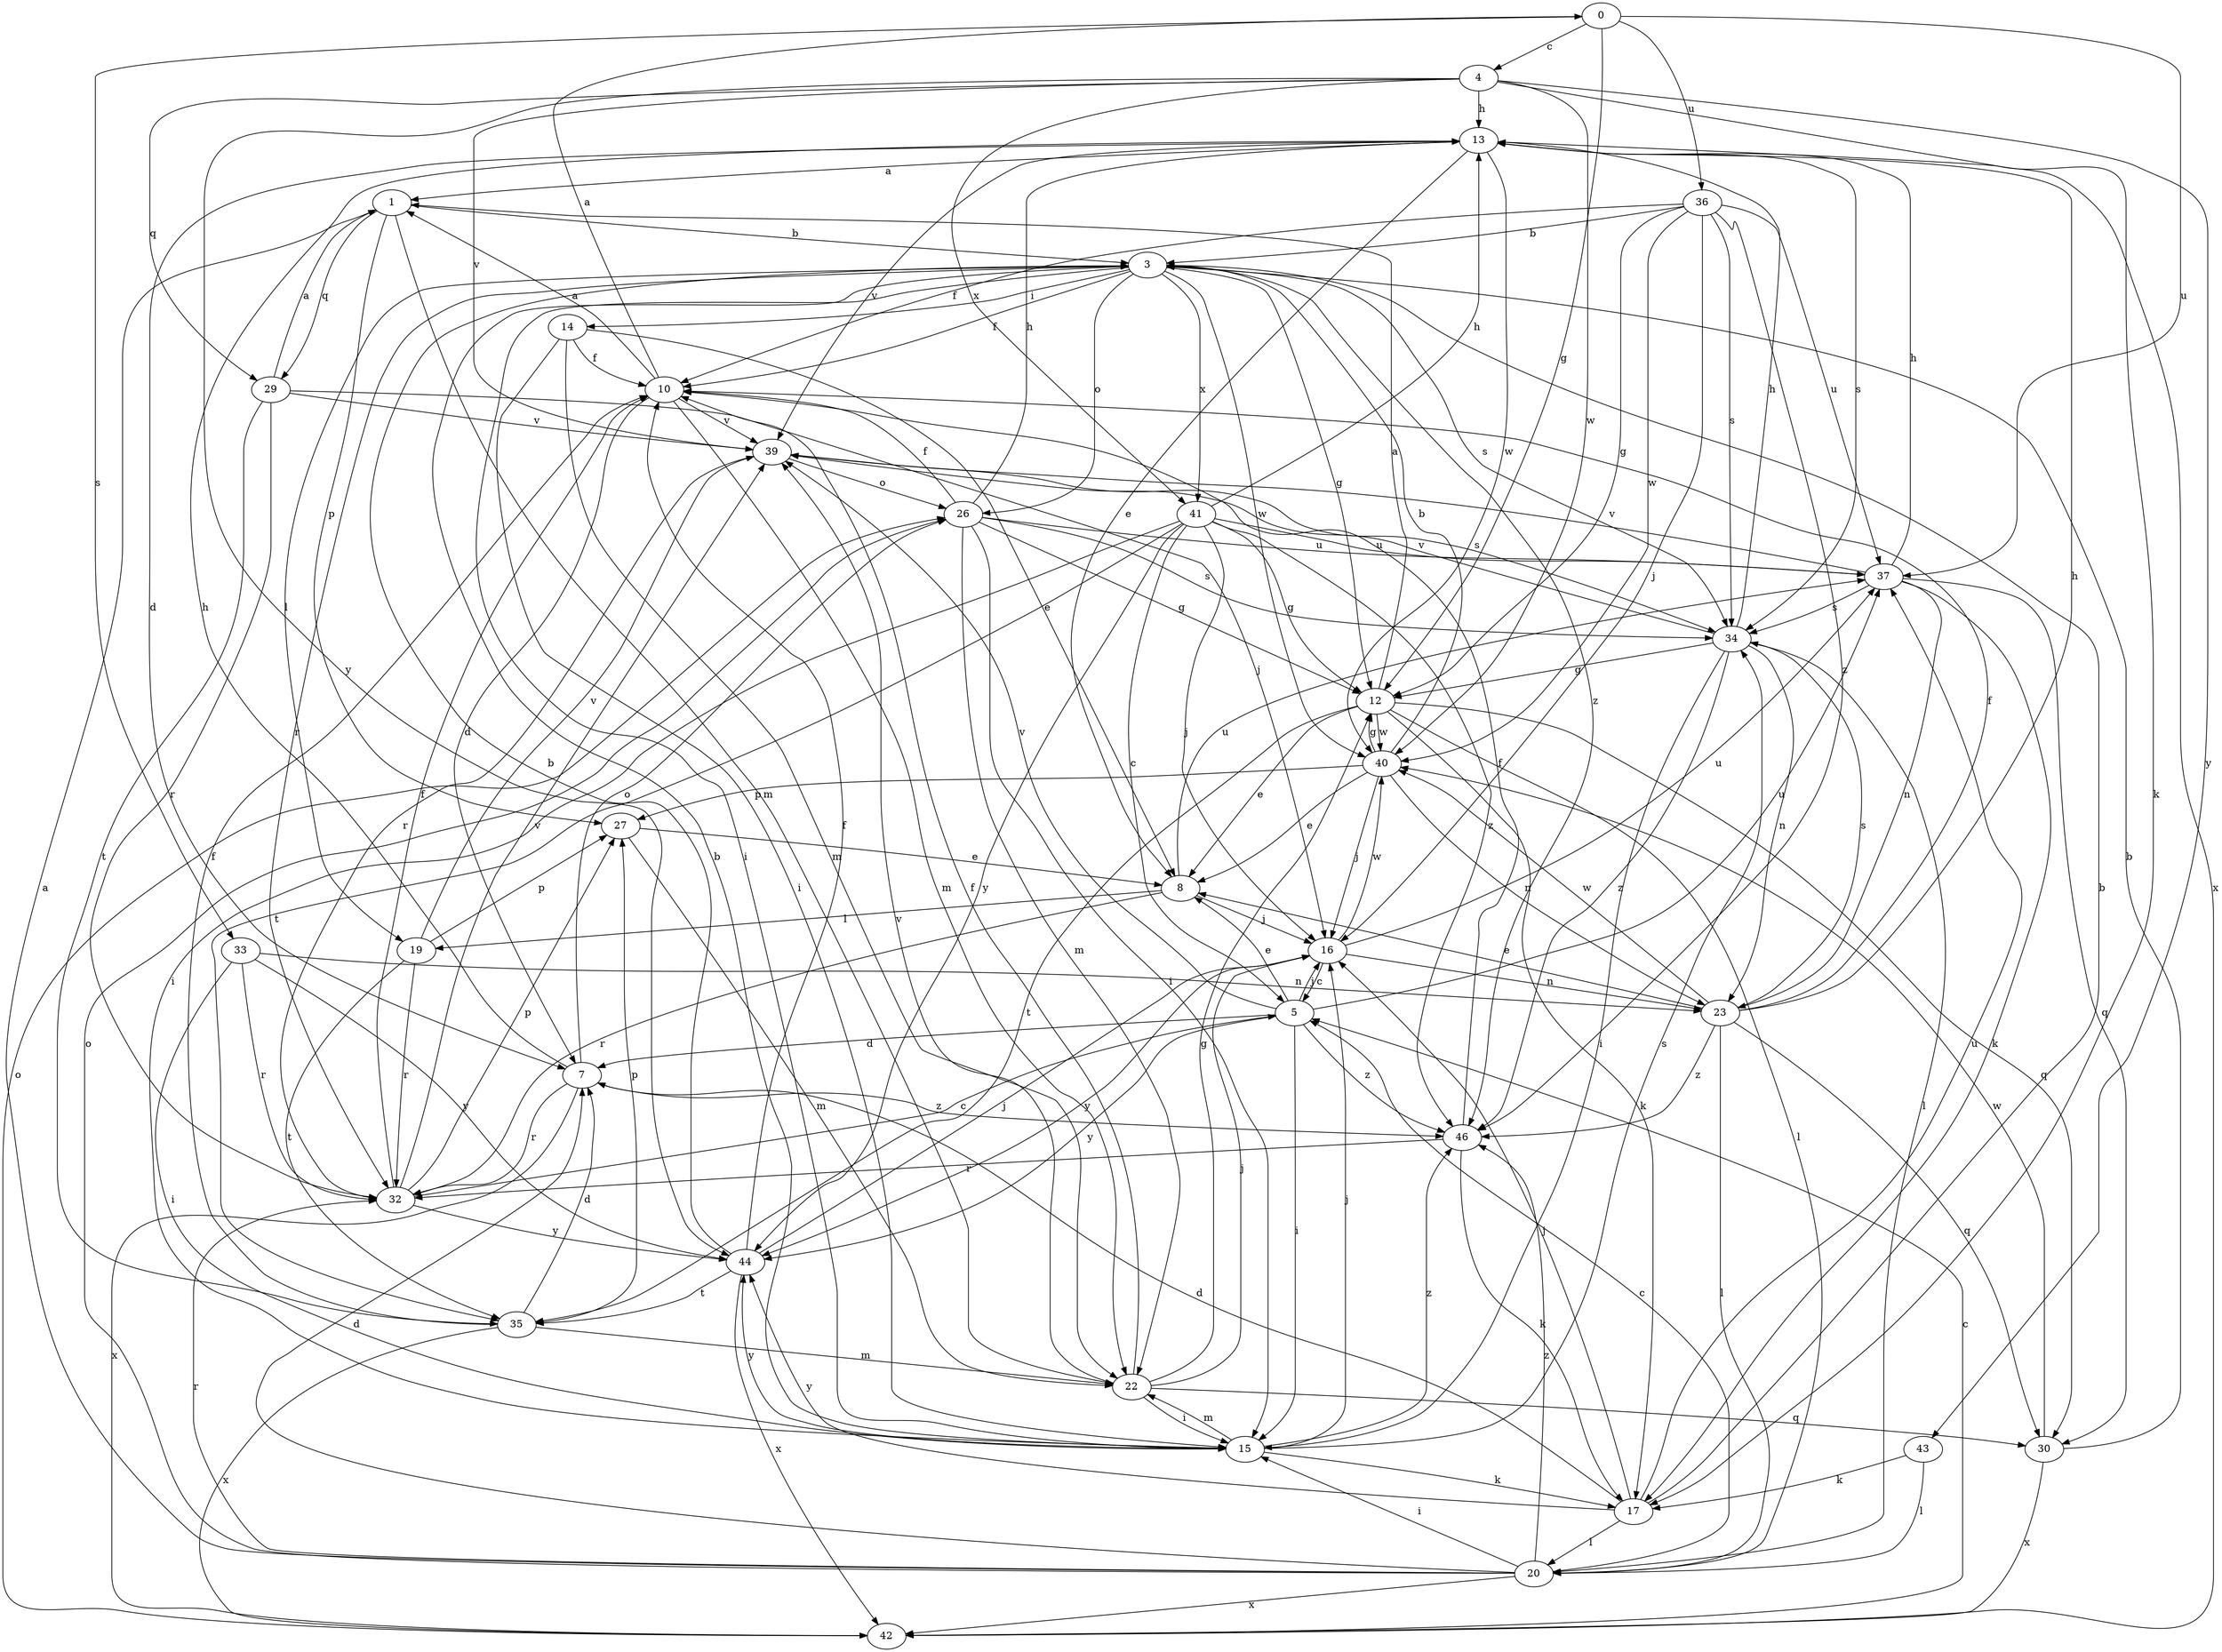 strict digraph  {
0;
1;
3;
4;
5;
7;
8;
10;
12;
13;
14;
15;
16;
17;
19;
20;
22;
23;
26;
27;
29;
30;
32;
33;
34;
35;
36;
37;
39;
40;
41;
42;
43;
44;
46;
0 -> 4  [label=c];
0 -> 12  [label=g];
0 -> 33  [label=s];
0 -> 36  [label=u];
0 -> 37  [label=u];
1 -> 3  [label=b];
1 -> 22  [label=m];
1 -> 27  [label=p];
1 -> 29  [label=q];
3 -> 10  [label=f];
3 -> 12  [label=g];
3 -> 14  [label=i];
3 -> 15  [label=i];
3 -> 19  [label=l];
3 -> 26  [label=o];
3 -> 32  [label=r];
3 -> 34  [label=s];
3 -> 40  [label=w];
3 -> 41  [label=x];
3 -> 46  [label=z];
4 -> 13  [label=h];
4 -> 17  [label=k];
4 -> 29  [label=q];
4 -> 39  [label=v];
4 -> 40  [label=w];
4 -> 41  [label=x];
4 -> 43  [label=y];
4 -> 44  [label=y];
5 -> 7  [label=d];
5 -> 8  [label=e];
5 -> 15  [label=i];
5 -> 16  [label=j];
5 -> 37  [label=u];
5 -> 39  [label=v];
5 -> 44  [label=y];
5 -> 46  [label=z];
7 -> 13  [label=h];
7 -> 26  [label=o];
7 -> 32  [label=r];
7 -> 42  [label=x];
7 -> 46  [label=z];
8 -> 16  [label=j];
8 -> 19  [label=l];
8 -> 32  [label=r];
8 -> 37  [label=u];
10 -> 0  [label=a];
10 -> 1  [label=a];
10 -> 7  [label=d];
10 -> 22  [label=m];
10 -> 39  [label=v];
12 -> 1  [label=a];
12 -> 8  [label=e];
12 -> 17  [label=k];
12 -> 20  [label=l];
12 -> 30  [label=q];
12 -> 35  [label=t];
12 -> 40  [label=w];
13 -> 1  [label=a];
13 -> 7  [label=d];
13 -> 8  [label=e];
13 -> 34  [label=s];
13 -> 39  [label=v];
13 -> 40  [label=w];
13 -> 42  [label=x];
14 -> 8  [label=e];
14 -> 10  [label=f];
14 -> 15  [label=i];
14 -> 22  [label=m];
15 -> 3  [label=b];
15 -> 16  [label=j];
15 -> 17  [label=k];
15 -> 22  [label=m];
15 -> 34  [label=s];
15 -> 44  [label=y];
15 -> 46  [label=z];
16 -> 5  [label=c];
16 -> 23  [label=n];
16 -> 37  [label=u];
16 -> 40  [label=w];
16 -> 44  [label=y];
17 -> 3  [label=b];
17 -> 7  [label=d];
17 -> 16  [label=j];
17 -> 20  [label=l];
17 -> 37  [label=u];
17 -> 44  [label=y];
19 -> 27  [label=p];
19 -> 32  [label=r];
19 -> 35  [label=t];
19 -> 39  [label=v];
20 -> 1  [label=a];
20 -> 5  [label=c];
20 -> 7  [label=d];
20 -> 15  [label=i];
20 -> 26  [label=o];
20 -> 32  [label=r];
20 -> 42  [label=x];
20 -> 46  [label=z];
22 -> 10  [label=f];
22 -> 12  [label=g];
22 -> 15  [label=i];
22 -> 16  [label=j];
22 -> 30  [label=q];
22 -> 39  [label=v];
23 -> 8  [label=e];
23 -> 10  [label=f];
23 -> 13  [label=h];
23 -> 20  [label=l];
23 -> 30  [label=q];
23 -> 34  [label=s];
23 -> 40  [label=w];
23 -> 46  [label=z];
26 -> 10  [label=f];
26 -> 12  [label=g];
26 -> 13  [label=h];
26 -> 15  [label=i];
26 -> 22  [label=m];
26 -> 34  [label=s];
26 -> 37  [label=u];
27 -> 8  [label=e];
27 -> 22  [label=m];
29 -> 1  [label=a];
29 -> 16  [label=j];
29 -> 32  [label=r];
29 -> 35  [label=t];
29 -> 39  [label=v];
30 -> 3  [label=b];
30 -> 40  [label=w];
30 -> 42  [label=x];
32 -> 5  [label=c];
32 -> 10  [label=f];
32 -> 27  [label=p];
32 -> 39  [label=v];
32 -> 44  [label=y];
33 -> 15  [label=i];
33 -> 23  [label=n];
33 -> 32  [label=r];
33 -> 44  [label=y];
34 -> 12  [label=g];
34 -> 13  [label=h];
34 -> 15  [label=i];
34 -> 20  [label=l];
34 -> 23  [label=n];
34 -> 39  [label=v];
34 -> 46  [label=z];
35 -> 7  [label=d];
35 -> 10  [label=f];
35 -> 22  [label=m];
35 -> 27  [label=p];
35 -> 42  [label=x];
36 -> 3  [label=b];
36 -> 10  [label=f];
36 -> 12  [label=g];
36 -> 16  [label=j];
36 -> 34  [label=s];
36 -> 37  [label=u];
36 -> 40  [label=w];
36 -> 46  [label=z];
37 -> 13  [label=h];
37 -> 17  [label=k];
37 -> 23  [label=n];
37 -> 30  [label=q];
37 -> 34  [label=s];
37 -> 39  [label=v];
39 -> 26  [label=o];
39 -> 32  [label=r];
39 -> 34  [label=s];
40 -> 3  [label=b];
40 -> 8  [label=e];
40 -> 12  [label=g];
40 -> 16  [label=j];
40 -> 23  [label=n];
40 -> 27  [label=p];
41 -> 5  [label=c];
41 -> 12  [label=g];
41 -> 13  [label=h];
41 -> 15  [label=i];
41 -> 16  [label=j];
41 -> 35  [label=t];
41 -> 37  [label=u];
41 -> 44  [label=y];
41 -> 46  [label=z];
42 -> 5  [label=c];
42 -> 26  [label=o];
43 -> 17  [label=k];
43 -> 20  [label=l];
44 -> 3  [label=b];
44 -> 10  [label=f];
44 -> 16  [label=j];
44 -> 35  [label=t];
44 -> 42  [label=x];
46 -> 10  [label=f];
46 -> 17  [label=k];
46 -> 32  [label=r];
}

